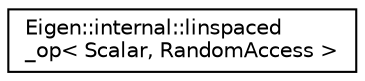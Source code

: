 digraph "Graphical Class Hierarchy"
{
  edge [fontname="Helvetica",fontsize="10",labelfontname="Helvetica",labelfontsize="10"];
  node [fontname="Helvetica",fontsize="10",shape=record];
  rankdir="LR";
  Node1 [label="Eigen::internal::linspaced\l_op\< Scalar, RandomAccess \>",height=0.2,width=0.4,color="black", fillcolor="white", style="filled",URL="$struct_eigen_1_1internal_1_1linspaced__op.html"];
}
